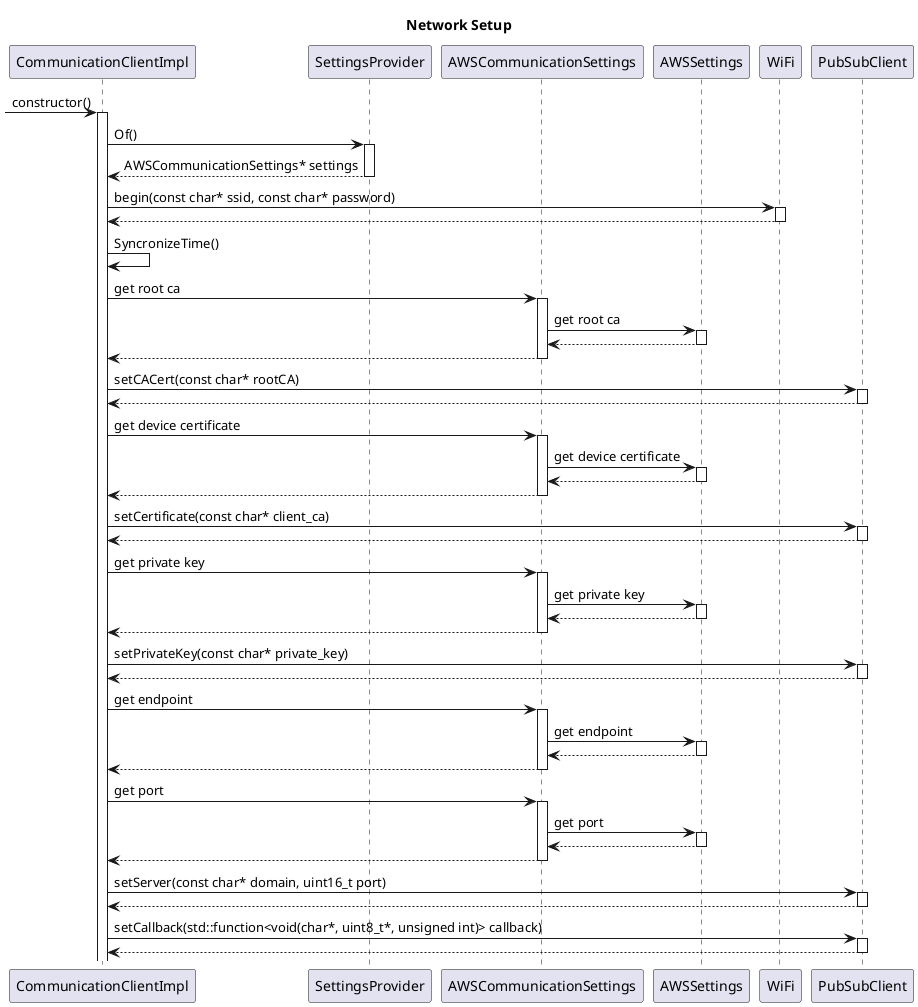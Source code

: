@startuml Network Setup
title Network Setup

participant CommunicationClientImpl
participant SettingsProvider
participant AWSCommunicationSettings
participant AWSSettings
participant WiFi
participant PubSubClient

?-> CommunicationClientImpl: constructor()
activate CommunicationClientImpl
CommunicationClientImpl -> SettingsProvider: Of()
activate SettingsProvider
return AWSCommunicationSettings* settings

CommunicationClientImpl -> WiFi: begin(const char* ssid, const char* password)
activate WiFi
return

CommunicationClientImpl -> CommunicationClientImpl: SyncronizeTime()

CommunicationClientImpl -> AWSCommunicationSettings: get root ca
activate AWSCommunicationSettings
AWSCommunicationSettings -> AWSSettings: get root ca
activate AWSSettings
return
return
CommunicationClientImpl -> PubSubClient: setCACert(const char* rootCA)
activate PubSubClient
return

CommunicationClientImpl -> AWSCommunicationSettings: get device certificate
activate AWSCommunicationSettings
AWSCommunicationSettings -> AWSSettings: get device certificate
activate AWSSettings
return
return
CommunicationClientImpl -> PubSubClient: setCertificate(const char* client_ca)
activate PubSubClient
return

CommunicationClientImpl -> AWSCommunicationSettings: get private key
activate AWSCommunicationSettings
AWSCommunicationSettings -> AWSSettings: get private key
activate AWSSettings
return
return
CommunicationClientImpl -> PubSubClient: setPrivateKey(const char* private_key)
activate PubSubClient
return

CommunicationClientImpl -> AWSCommunicationSettings: get endpoint
activate AWSCommunicationSettings
AWSCommunicationSettings -> AWSSettings: get endpoint
activate AWSSettings
return
return
CommunicationClientImpl -> AWSCommunicationSettings: get port
activate AWSCommunicationSettings
AWSCommunicationSettings -> AWSSettings: get port
activate AWSSettings
return
return
CommunicationClientImpl -> PubSubClient: setServer(const char* domain, uint16_t port)
activate PubSubClient
return

CommunicationClientImpl -> PubSubClient: setCallback(std::function<void(char*, uint8_t*, unsigned int)> callback)
activate PubSubClient
return

@enduml